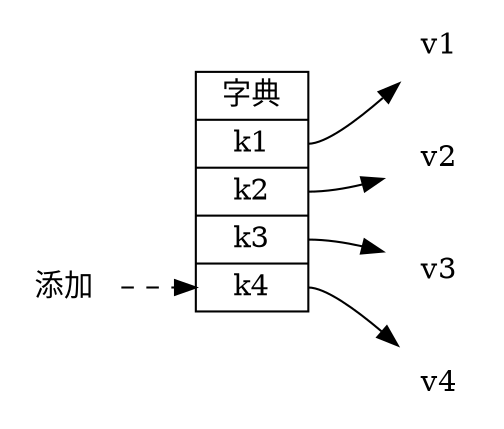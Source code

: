 digraph {

    rankdir = LR;

    node [shape = record];

    dict [label = "字典 | <k1> k1 | <k2> k2 | <k3> k3  | <k4> k4 "];

    node [shape = plaintext];

    add [label = "添加"];

    dict:k1 -> v1;
    dict:k2 -> v2;
    dict:k3 -> v3;
    dict:k4 -> v4;

    add -> dict:k4 [style = dashed];
}
